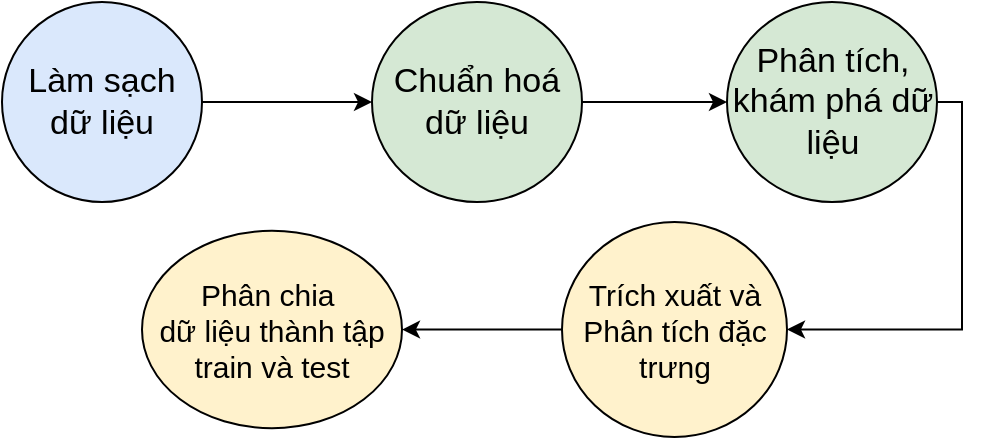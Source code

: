 <mxfile version="26.0.3">
  <diagram name="Flowchart" id="RVbB43008ycLxZBUl13C">
    <mxGraphModel dx="527" dy="322" grid="1" gridSize="10" guides="1" tooltips="1" connect="1" arrows="1" fold="1" page="1" pageScale="1" pageWidth="850" pageHeight="1100" math="0" shadow="0">
      <root>
        <mxCell id="0" />
        <mxCell id="1" parent="0" />
        <mxCell id="KHMZIeZLSxYMLjo2uPH_-1" value="&lt;font style=&quot;font-size: 17px;&quot;&gt;Làm sạch dữ liệu&lt;/font&gt;" style="ellipse;whiteSpace=wrap;html=1;strokeColor=#000000;fillColor=#dae8fc;" parent="1" vertex="1">
          <mxGeometry x="270" y="40" width="100" height="100" as="geometry" />
        </mxCell>
        <mxCell id="cCsxZk9UVwnDf7rGVF-w-3" value="" style="edgeStyle=orthogonalEdgeStyle;rounded=0;orthogonalLoop=1;jettySize=auto;html=1;entryX=0;entryY=0.5;entryDx=0;entryDy=0;" edge="1" parent="1" source="KHMZIeZLSxYMLjo2uPH_-2" target="cCsxZk9UVwnDf7rGVF-w-1">
          <mxGeometry relative="1" as="geometry">
            <mxPoint x="640" y="90" as="targetPoint" />
          </mxGeometry>
        </mxCell>
        <mxCell id="KHMZIeZLSxYMLjo2uPH_-2" value="&lt;font style=&quot;font-size: 17px;&quot;&gt;Chuẩn hoá dữ liệu&lt;/font&gt;" style="ellipse;whiteSpace=wrap;html=1;strokeColor=#000000;fillColor=#d5e8d4;" parent="1" vertex="1">
          <mxGeometry x="455" y="40" width="105" height="100" as="geometry" />
        </mxCell>
        <mxCell id="KHMZIeZLSxYMLjo2uPH_-3" value="&lt;font style=&quot;font-size: 15px;&quot;&gt;Phân chia&amp;nbsp;&lt;/font&gt;&lt;div&gt;&lt;font style=&quot;font-size: 15px;&quot;&gt;dữ liệu thành tập train và test&lt;/font&gt;&lt;/div&gt;" style="ellipse;whiteSpace=wrap;html=1;strokeColor=#000000;fillColor=#fff2cc;" parent="1" vertex="1">
          <mxGeometry x="340" y="154.37" width="130" height="98.75" as="geometry" />
        </mxCell>
        <mxCell id="KHMZIeZLSxYMLjo2uPH_-8" style="edgeStyle=orthogonalEdgeStyle;rounded=0;orthogonalLoop=1;jettySize=auto;html=1;" parent="1" source="KHMZIeZLSxYMLjo2uPH_-1" target="KHMZIeZLSxYMLjo2uPH_-2" edge="1">
          <mxGeometry relative="1" as="geometry" />
        </mxCell>
        <mxCell id="s8NUhfyb4UhYwlAWuFb_-3" value="" style="edgeStyle=orthogonalEdgeStyle;rounded=0;orthogonalLoop=1;jettySize=auto;html=1;" parent="1" source="KHMZIeZLSxYMLjo2uPH_-14" target="KHMZIeZLSxYMLjo2uPH_-3" edge="1">
          <mxGeometry relative="1" as="geometry" />
        </mxCell>
        <mxCell id="KHMZIeZLSxYMLjo2uPH_-14" value="&lt;font style=&quot;font-size: 15px;&quot;&gt;Trích xuất và Phân tích đặc trưng&lt;/font&gt;" style="ellipse;whiteSpace=wrap;html=1;strokeColor=#000000;fillColor=#fff2cc;" parent="1" vertex="1">
          <mxGeometry x="550" y="149.99" width="112.5" height="107.5" as="geometry" />
        </mxCell>
        <mxCell id="cCsxZk9UVwnDf7rGVF-w-7" style="edgeStyle=orthogonalEdgeStyle;rounded=0;orthogonalLoop=1;jettySize=auto;html=1;exitX=1;exitY=0.5;exitDx=0;exitDy=0;entryX=1;entryY=0.5;entryDx=0;entryDy=0;" edge="1" parent="1" source="cCsxZk9UVwnDf7rGVF-w-1" target="KHMZIeZLSxYMLjo2uPH_-14">
          <mxGeometry relative="1" as="geometry">
            <Array as="points">
              <mxPoint x="750" y="90" />
              <mxPoint x="750" y="204" />
            </Array>
          </mxGeometry>
        </mxCell>
        <mxCell id="cCsxZk9UVwnDf7rGVF-w-1" value="&lt;font style=&quot;font-size: 17px;&quot;&gt;Phân tích, khám phá dữ liệu&lt;/font&gt;" style="ellipse;whiteSpace=wrap;html=1;strokeColor=#000000;fillColor=#d5e8d4;" vertex="1" parent="1">
          <mxGeometry x="632.5" y="40" width="105" height="100" as="geometry" />
        </mxCell>
      </root>
    </mxGraphModel>
  </diagram>
</mxfile>
